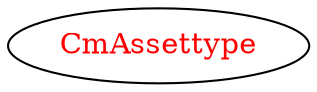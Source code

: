 digraph dependencyGraph {
 concentrate=true;
 ranksep="2.0";
 rankdir="LR"; 
 splines="ortho";
"CmAssettype" [fontcolor="red"];
}